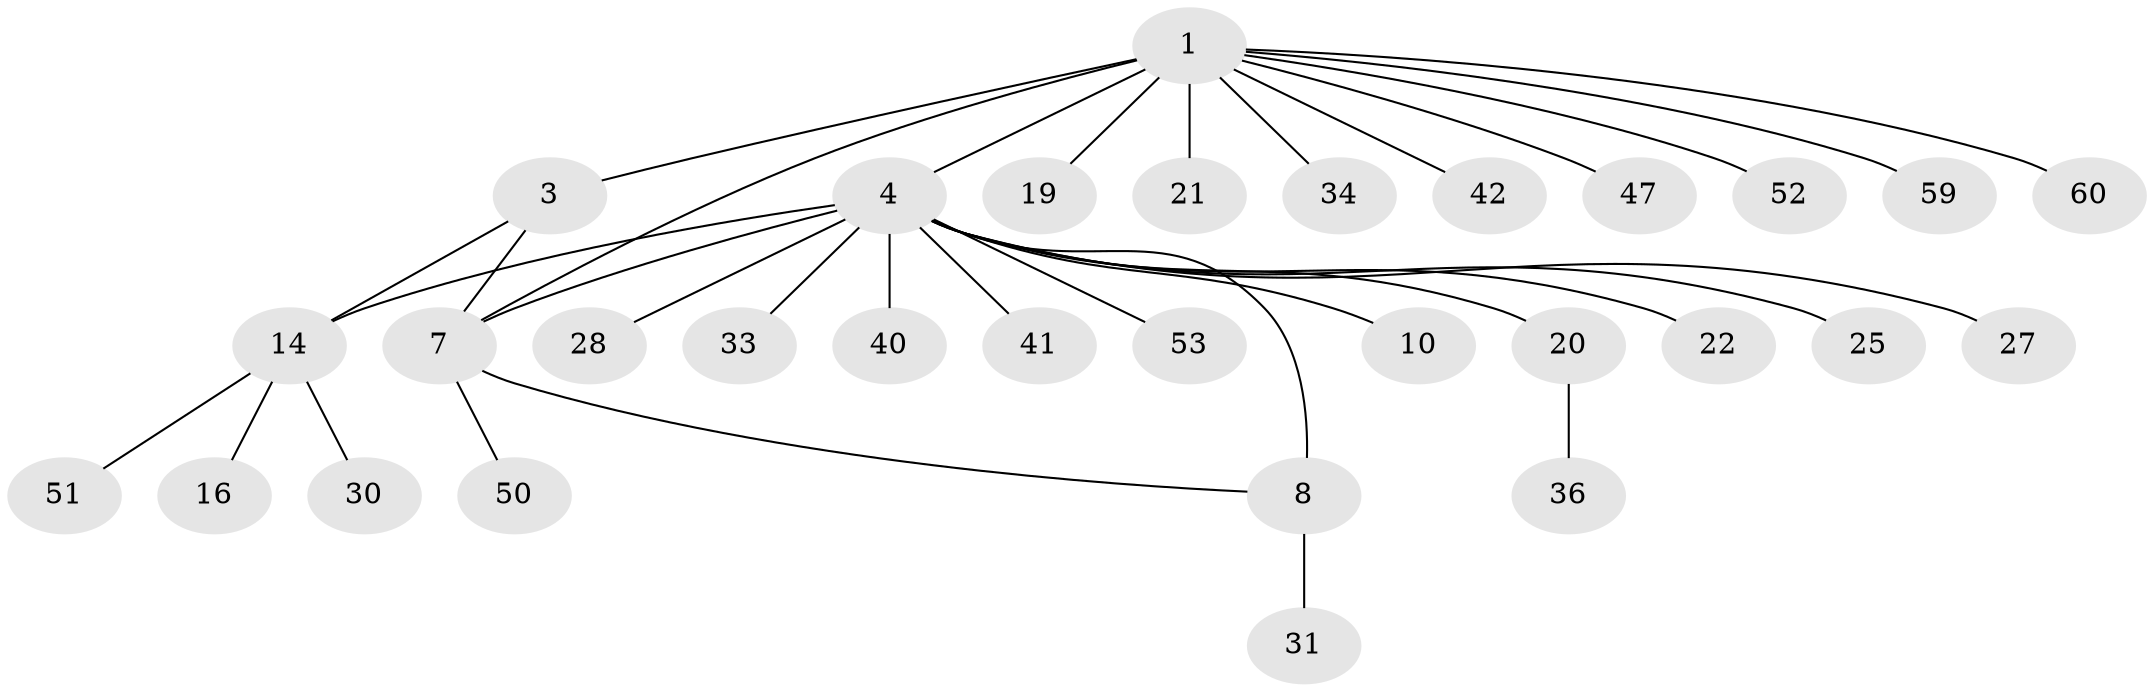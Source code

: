 // original degree distribution, {5: 0.08333333333333333, 7: 0.05, 2: 0.2, 8: 0.03333333333333333, 10: 0.016666666666666666, 4: 0.03333333333333333, 6: 0.016666666666666666, 1: 0.5666666666666667}
// Generated by graph-tools (version 1.1) at 2025/16/03/09/25 04:16:01]
// undirected, 30 vertices, 33 edges
graph export_dot {
graph [start="1"]
  node [color=gray90,style=filled];
  1 [super="+5+2"];
  3 [super="+24"];
  4 [super="+6"];
  7 [super="+55+56+38+49+54+39"];
  8 [super="+17+48+43"];
  10 [super="+37+35"];
  14 [super="+15"];
  16;
  19 [super="+57"];
  20;
  21;
  22;
  25;
  27;
  28;
  30 [super="+45"];
  31;
  33;
  34;
  36;
  40 [super="+46"];
  41 [super="+58"];
  42;
  47;
  50;
  51;
  52;
  53;
  59;
  60;
  1 -- 3 [weight=2];
  1 -- 7;
  1 -- 4 [weight=3];
  1 -- 34;
  1 -- 21;
  1 -- 42;
  1 -- 59;
  1 -- 60 [weight=2];
  1 -- 19;
  1 -- 52;
  1 -- 47;
  3 -- 14;
  3 -- 7;
  4 -- 7;
  4 -- 8 [weight=2];
  4 -- 10 [weight=2];
  4 -- 14 [weight=4];
  4 -- 20;
  4 -- 22;
  4 -- 25;
  4 -- 27;
  4 -- 28;
  4 -- 33;
  4 -- 40;
  4 -- 41;
  4 -- 53;
  7 -- 8;
  7 -- 50;
  8 -- 31;
  14 -- 30;
  14 -- 16;
  14 -- 51;
  20 -- 36;
}
